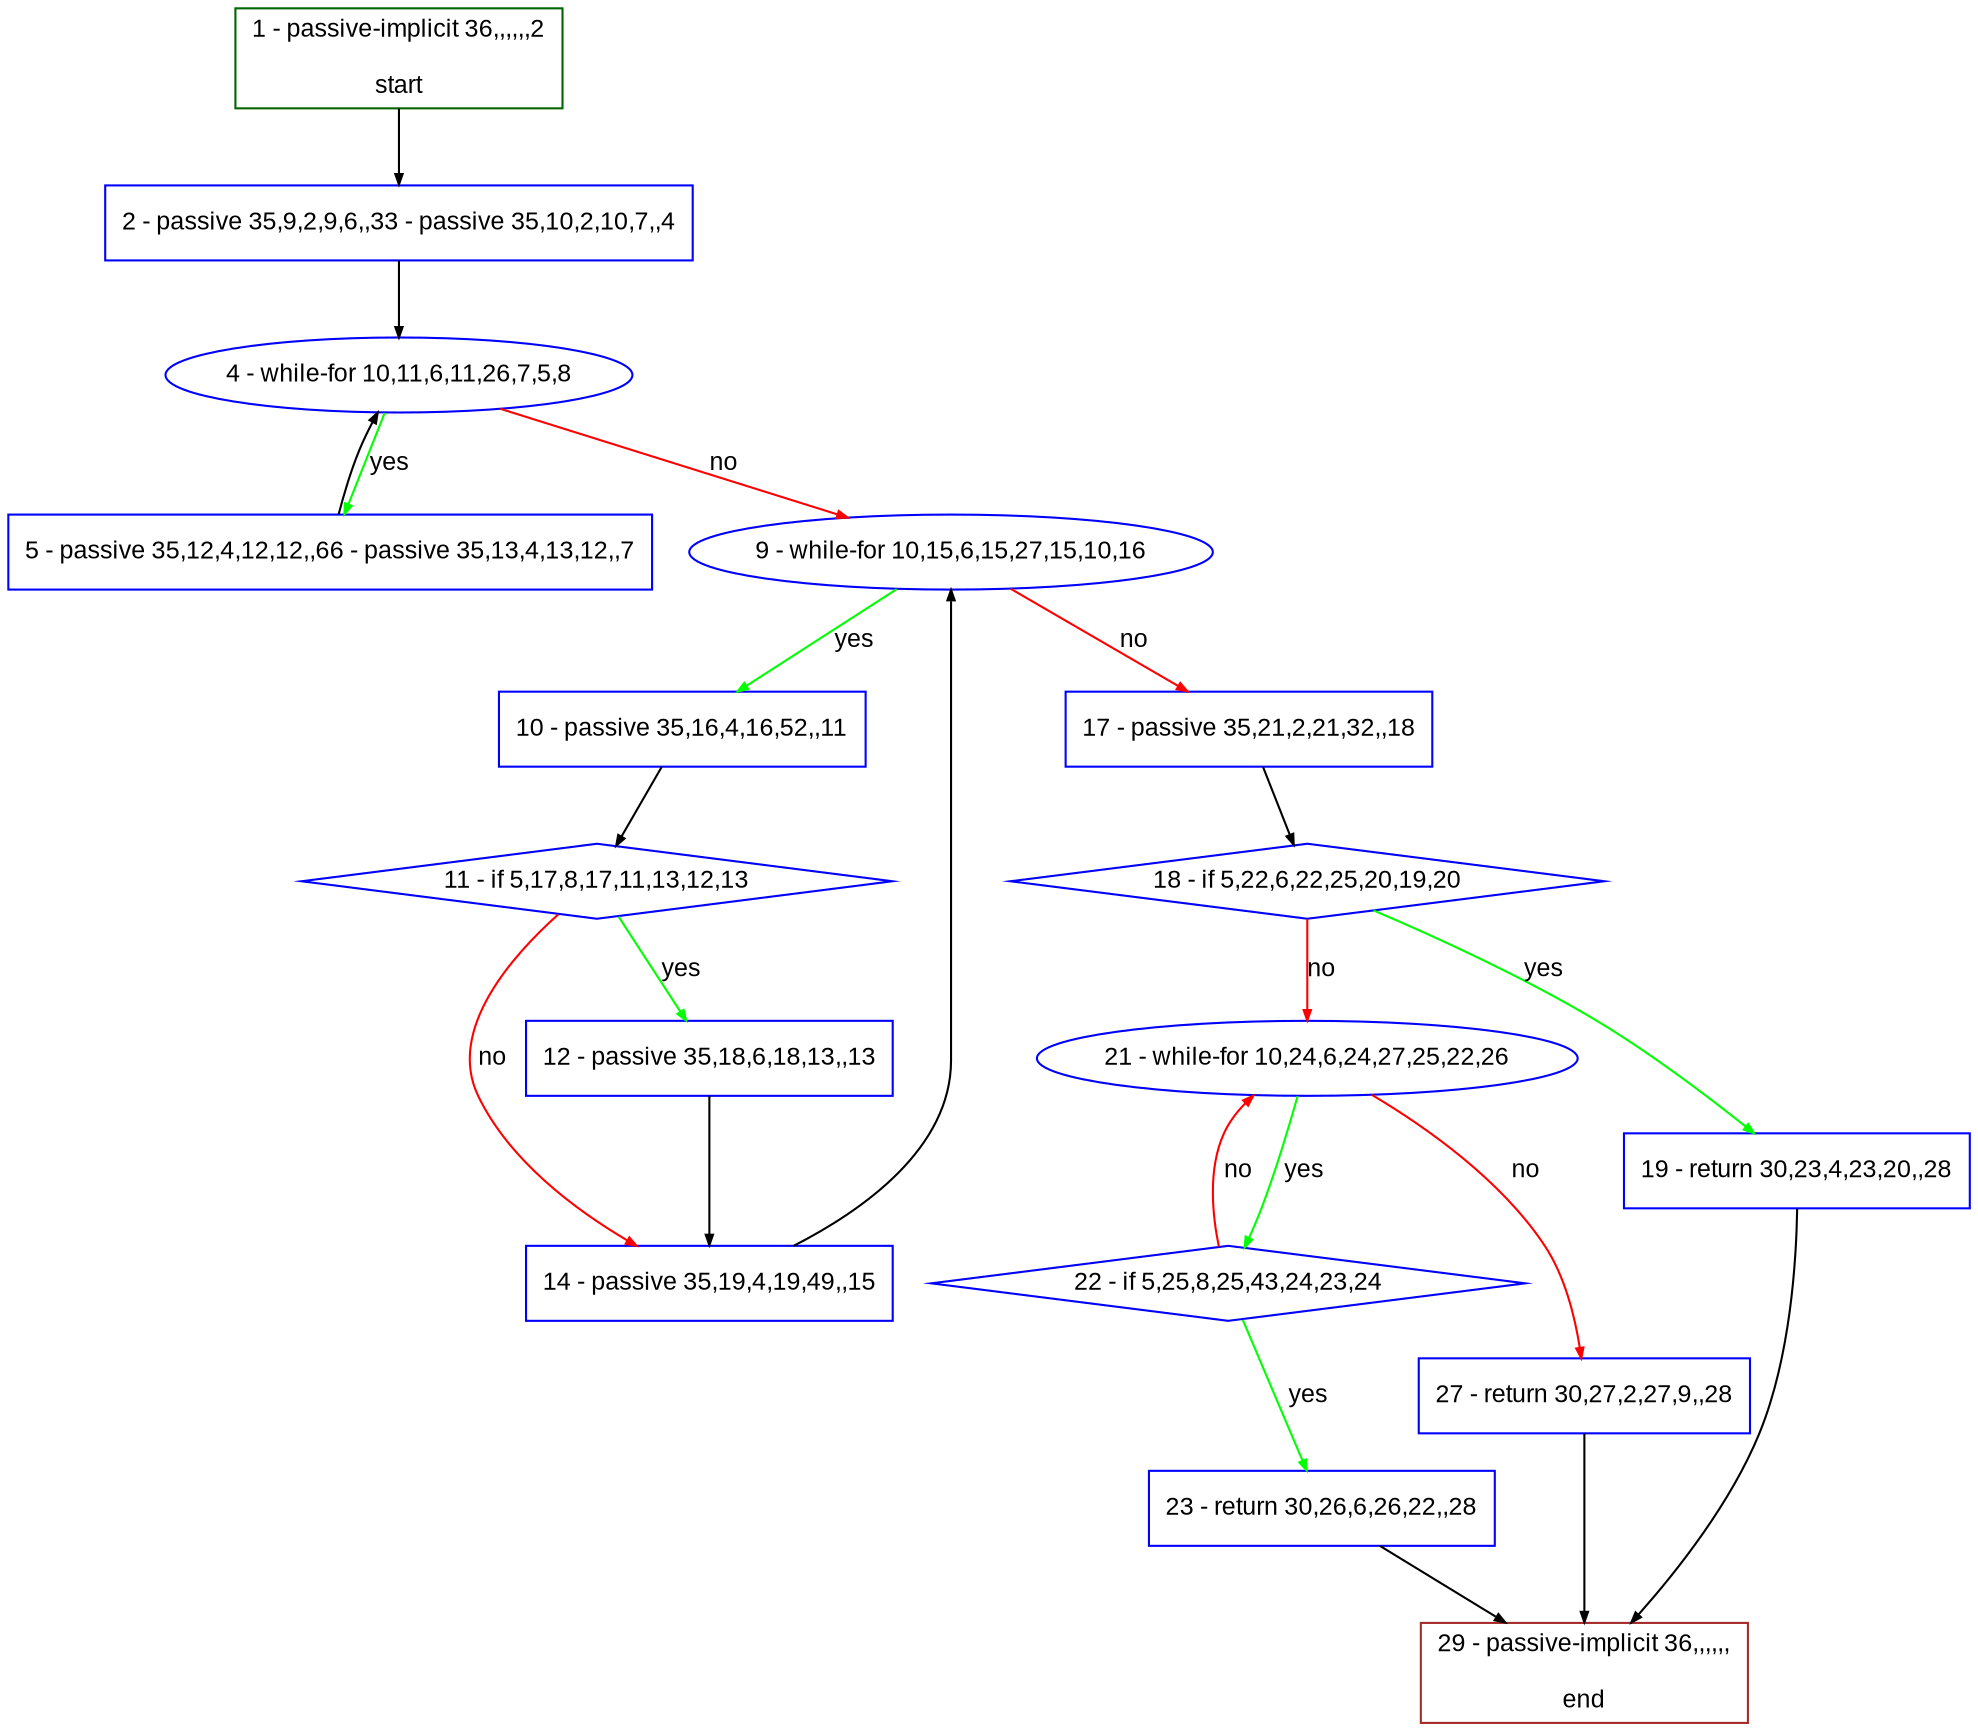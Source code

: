 digraph "" {
  graph [bgcolor="white", fillcolor="#FFFFCC", pack="true", packmode="clust", fontname="Arial", label="", fontsize="12", compound="true", style="rounded,filled"];
  node [node_initialized="no", fillcolor="white", fontname="Arial", label="", color="grey", fontsize="12", fixedsize="false", compound="true", shape="rectangle", style="filled"];
  edge [arrowtail="none", lhead="", fontcolor="black", fontname="Arial", label="", color="black", fontsize="12", arrowhead="normal", arrowsize="0.5", compound="true", ltail="", dir="forward"];
  __N1 [fillcolor="#ffffff", label="2 - passive 35,9,2,9,6,,33 - passive 35,10,2,10,7,,4", color="#0000ff", shape="box", style="filled"];
  __N2 [fillcolor="#ffffff", label="1 - passive-implicit 36,,,,,,2\n\nstart", color="#006400", shape="box", style="filled"];
  __N3 [fillcolor="#ffffff", label="4 - while-for 10,11,6,11,26,7,5,8", color="#0000ff", shape="oval", style="filled"];
  __N4 [fillcolor="#ffffff", label="5 - passive 35,12,4,12,12,,66 - passive 35,13,4,13,12,,7", color="#0000ff", shape="box", style="filled"];
  __N5 [fillcolor="#ffffff", label="9 - while-for 10,15,6,15,27,15,10,16", color="#0000ff", shape="oval", style="filled"];
  __N6 [fillcolor="#ffffff", label="10 - passive 35,16,4,16,52,,11", color="#0000ff", shape="box", style="filled"];
  __N7 [fillcolor="#ffffff", label="17 - passive 35,21,2,21,32,,18", color="#0000ff", shape="box", style="filled"];
  __N8 [fillcolor="#ffffff", label="11 - if 5,17,8,17,11,13,12,13", color="#0000ff", shape="diamond", style="filled"];
  __N9 [fillcolor="#ffffff", label="12 - passive 35,18,6,18,13,,13", color="#0000ff", shape="box", style="filled"];
  __N10 [fillcolor="#ffffff", label="14 - passive 35,19,4,19,49,,15", color="#0000ff", shape="box", style="filled"];
  __N11 [fillcolor="#ffffff", label="18 - if 5,22,6,22,25,20,19,20", color="#0000ff", shape="diamond", style="filled"];
  __N12 [fillcolor="#ffffff", label="19 - return 30,23,4,23,20,,28", color="#0000ff", shape="box", style="filled"];
  __N13 [fillcolor="#ffffff", label="21 - while-for 10,24,6,24,27,25,22,26", color="#0000ff", shape="oval", style="filled"];
  __N14 [fillcolor="#ffffff", label="29 - passive-implicit 36,,,,,,\n\nend", color="#a52a2a", shape="box", style="filled"];
  __N15 [fillcolor="#ffffff", label="22 - if 5,25,8,25,43,24,23,24", color="#0000ff", shape="diamond", style="filled"];
  __N16 [fillcolor="#ffffff", label="27 - return 30,27,2,27,9,,28", color="#0000ff", shape="box", style="filled"];
  __N17 [fillcolor="#ffffff", label="23 - return 30,26,6,26,22,,28", color="#0000ff", shape="box", style="filled"];
  __N2 -> __N1 [arrowtail="none", color="#000000", label="", arrowhead="normal", dir="forward"];
  __N1 -> __N3 [arrowtail="none", color="#000000", label="", arrowhead="normal", dir="forward"];
  __N3 -> __N4 [arrowtail="none", color="#00ff00", label="yes", arrowhead="normal", dir="forward"];
  __N4 -> __N3 [arrowtail="none", color="#000000", label="", arrowhead="normal", dir="forward"];
  __N3 -> __N5 [arrowtail="none", color="#ff0000", label="no", arrowhead="normal", dir="forward"];
  __N5 -> __N6 [arrowtail="none", color="#00ff00", label="yes", arrowhead="normal", dir="forward"];
  __N5 -> __N7 [arrowtail="none", color="#ff0000", label="no", arrowhead="normal", dir="forward"];
  __N6 -> __N8 [arrowtail="none", color="#000000", label="", arrowhead="normal", dir="forward"];
  __N8 -> __N9 [arrowtail="none", color="#00ff00", label="yes", arrowhead="normal", dir="forward"];
  __N8 -> __N10 [arrowtail="none", color="#ff0000", label="no", arrowhead="normal", dir="forward"];
  __N9 -> __N10 [arrowtail="none", color="#000000", label="", arrowhead="normal", dir="forward"];
  __N10 -> __N5 [arrowtail="none", color="#000000", label="", arrowhead="normal", dir="forward"];
  __N7 -> __N11 [arrowtail="none", color="#000000", label="", arrowhead="normal", dir="forward"];
  __N11 -> __N12 [arrowtail="none", color="#00ff00", label="yes", arrowhead="normal", dir="forward"];
  __N11 -> __N13 [arrowtail="none", color="#ff0000", label="no", arrowhead="normal", dir="forward"];
  __N12 -> __N14 [arrowtail="none", color="#000000", label="", arrowhead="normal", dir="forward"];
  __N13 -> __N15 [arrowtail="none", color="#00ff00", label="yes", arrowhead="normal", dir="forward"];
  __N15 -> __N13 [arrowtail="none", color="#ff0000", label="no", arrowhead="normal", dir="forward"];
  __N13 -> __N16 [arrowtail="none", color="#ff0000", label="no", arrowhead="normal", dir="forward"];
  __N15 -> __N17 [arrowtail="none", color="#00ff00", label="yes", arrowhead="normal", dir="forward"];
  __N17 -> __N14 [arrowtail="none", color="#000000", label="", arrowhead="normal", dir="forward"];
  __N16 -> __N14 [arrowtail="none", color="#000000", label="", arrowhead="normal", dir="forward"];
}
